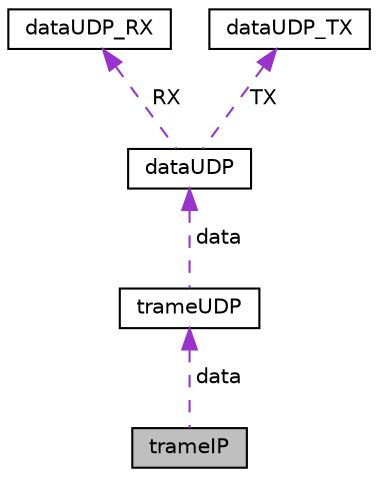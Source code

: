 digraph "trameIP"
{
  edge [fontname="Helvetica",fontsize="10",labelfontname="Helvetica",labelfontsize="10"];
  node [fontname="Helvetica",fontsize="10",shape=record];
  Node1 [label="trameIP",height=0.2,width=0.4,color="black", fillcolor="grey75", style="filled", fontcolor="black"];
  Node2 -> Node1 [dir="back",color="darkorchid3",fontsize="10",style="dashed",label=" data" ,fontname="Helvetica"];
  Node2 [label="trameUDP",height=0.2,width=0.4,color="black", fillcolor="white", style="filled",URL="$structtrame_u_d_p.html"];
  Node3 -> Node2 [dir="back",color="darkorchid3",fontsize="10",style="dashed",label=" data" ,fontname="Helvetica"];
  Node3 [label="dataUDP",height=0.2,width=0.4,color="black", fillcolor="white", style="filled",URL="$uniondata_u_d_p.html"];
  Node4 -> Node3 [dir="back",color="darkorchid3",fontsize="10",style="dashed",label=" RX" ,fontname="Helvetica"];
  Node4 [label="dataUDP_RX",height=0.2,width=0.4,color="black", fillcolor="white", style="filled",URL="$structdata_u_d_p___r_x.html"];
  Node5 -> Node3 [dir="back",color="darkorchid3",fontsize="10",style="dashed",label=" TX" ,fontname="Helvetica"];
  Node5 [label="dataUDP_TX",height=0.2,width=0.4,color="black", fillcolor="white", style="filled",URL="$structdata_u_d_p___t_x.html"];
}
